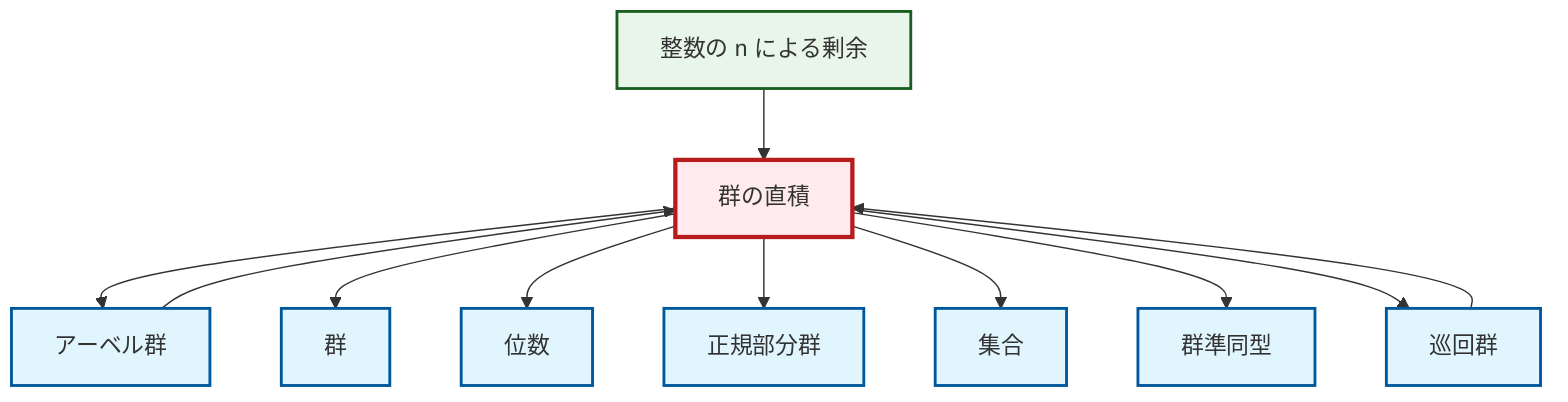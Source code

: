graph TD
    classDef definition fill:#e1f5fe,stroke:#01579b,stroke-width:2px
    classDef theorem fill:#f3e5f5,stroke:#4a148c,stroke-width:2px
    classDef axiom fill:#fff3e0,stroke:#e65100,stroke-width:2px
    classDef example fill:#e8f5e9,stroke:#1b5e20,stroke-width:2px
    classDef current fill:#ffebee,stroke:#b71c1c,stroke-width:3px
    def-group["群"]:::definition
    def-order["位数"]:::definition
    ex-quotient-integers-mod-n["整数の n による剰余"]:::example
    def-direct-product["群の直積"]:::definition
    def-normal-subgroup["正規部分群"]:::definition
    def-cyclic-group["巡回群"]:::definition
    def-homomorphism["群準同型"]:::definition
    def-abelian-group["アーベル群"]:::definition
    def-set["集合"]:::definition
    def-direct-product --> def-abelian-group
    def-direct-product --> def-group
    def-direct-product --> def-order
    def-direct-product --> def-normal-subgroup
    def-direct-product --> def-set
    ex-quotient-integers-mod-n --> def-direct-product
    def-direct-product --> def-homomorphism
    def-cyclic-group --> def-direct-product
    def-direct-product --> def-cyclic-group
    def-abelian-group --> def-direct-product
    class def-direct-product current